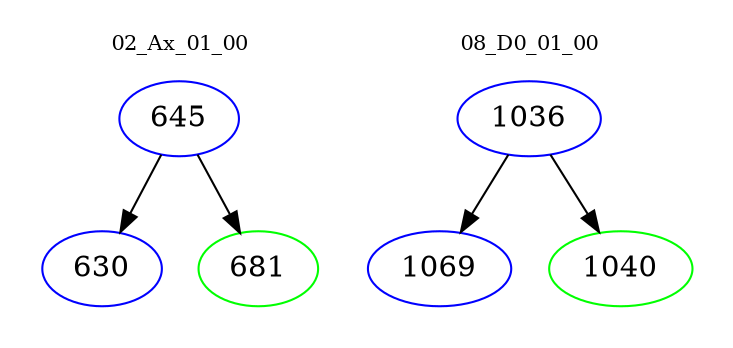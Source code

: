 digraph{
subgraph cluster_0 {
color = white
label = "02_Ax_01_00";
fontsize=10;
T0_645 [label="645", color="blue"]
T0_645 -> T0_630 [color="black"]
T0_630 [label="630", color="blue"]
T0_645 -> T0_681 [color="black"]
T0_681 [label="681", color="green"]
}
subgraph cluster_1 {
color = white
label = "08_D0_01_00";
fontsize=10;
T1_1036 [label="1036", color="blue"]
T1_1036 -> T1_1069 [color="black"]
T1_1069 [label="1069", color="blue"]
T1_1036 -> T1_1040 [color="black"]
T1_1040 [label="1040", color="green"]
}
}
